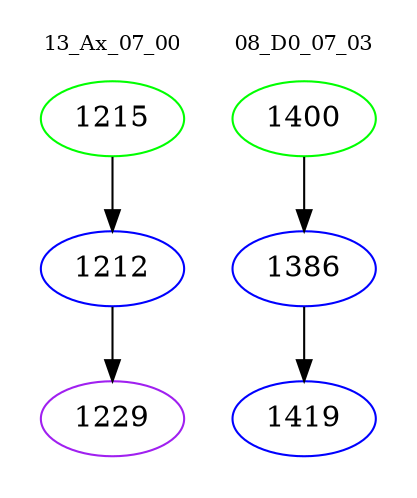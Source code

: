 digraph{
subgraph cluster_0 {
color = white
label = "13_Ax_07_00";
fontsize=10;
T0_1215 [label="1215", color="green"]
T0_1215 -> T0_1212 [color="black"]
T0_1212 [label="1212", color="blue"]
T0_1212 -> T0_1229 [color="black"]
T0_1229 [label="1229", color="purple"]
}
subgraph cluster_1 {
color = white
label = "08_D0_07_03";
fontsize=10;
T1_1400 [label="1400", color="green"]
T1_1400 -> T1_1386 [color="black"]
T1_1386 [label="1386", color="blue"]
T1_1386 -> T1_1419 [color="black"]
T1_1419 [label="1419", color="blue"]
}
}
